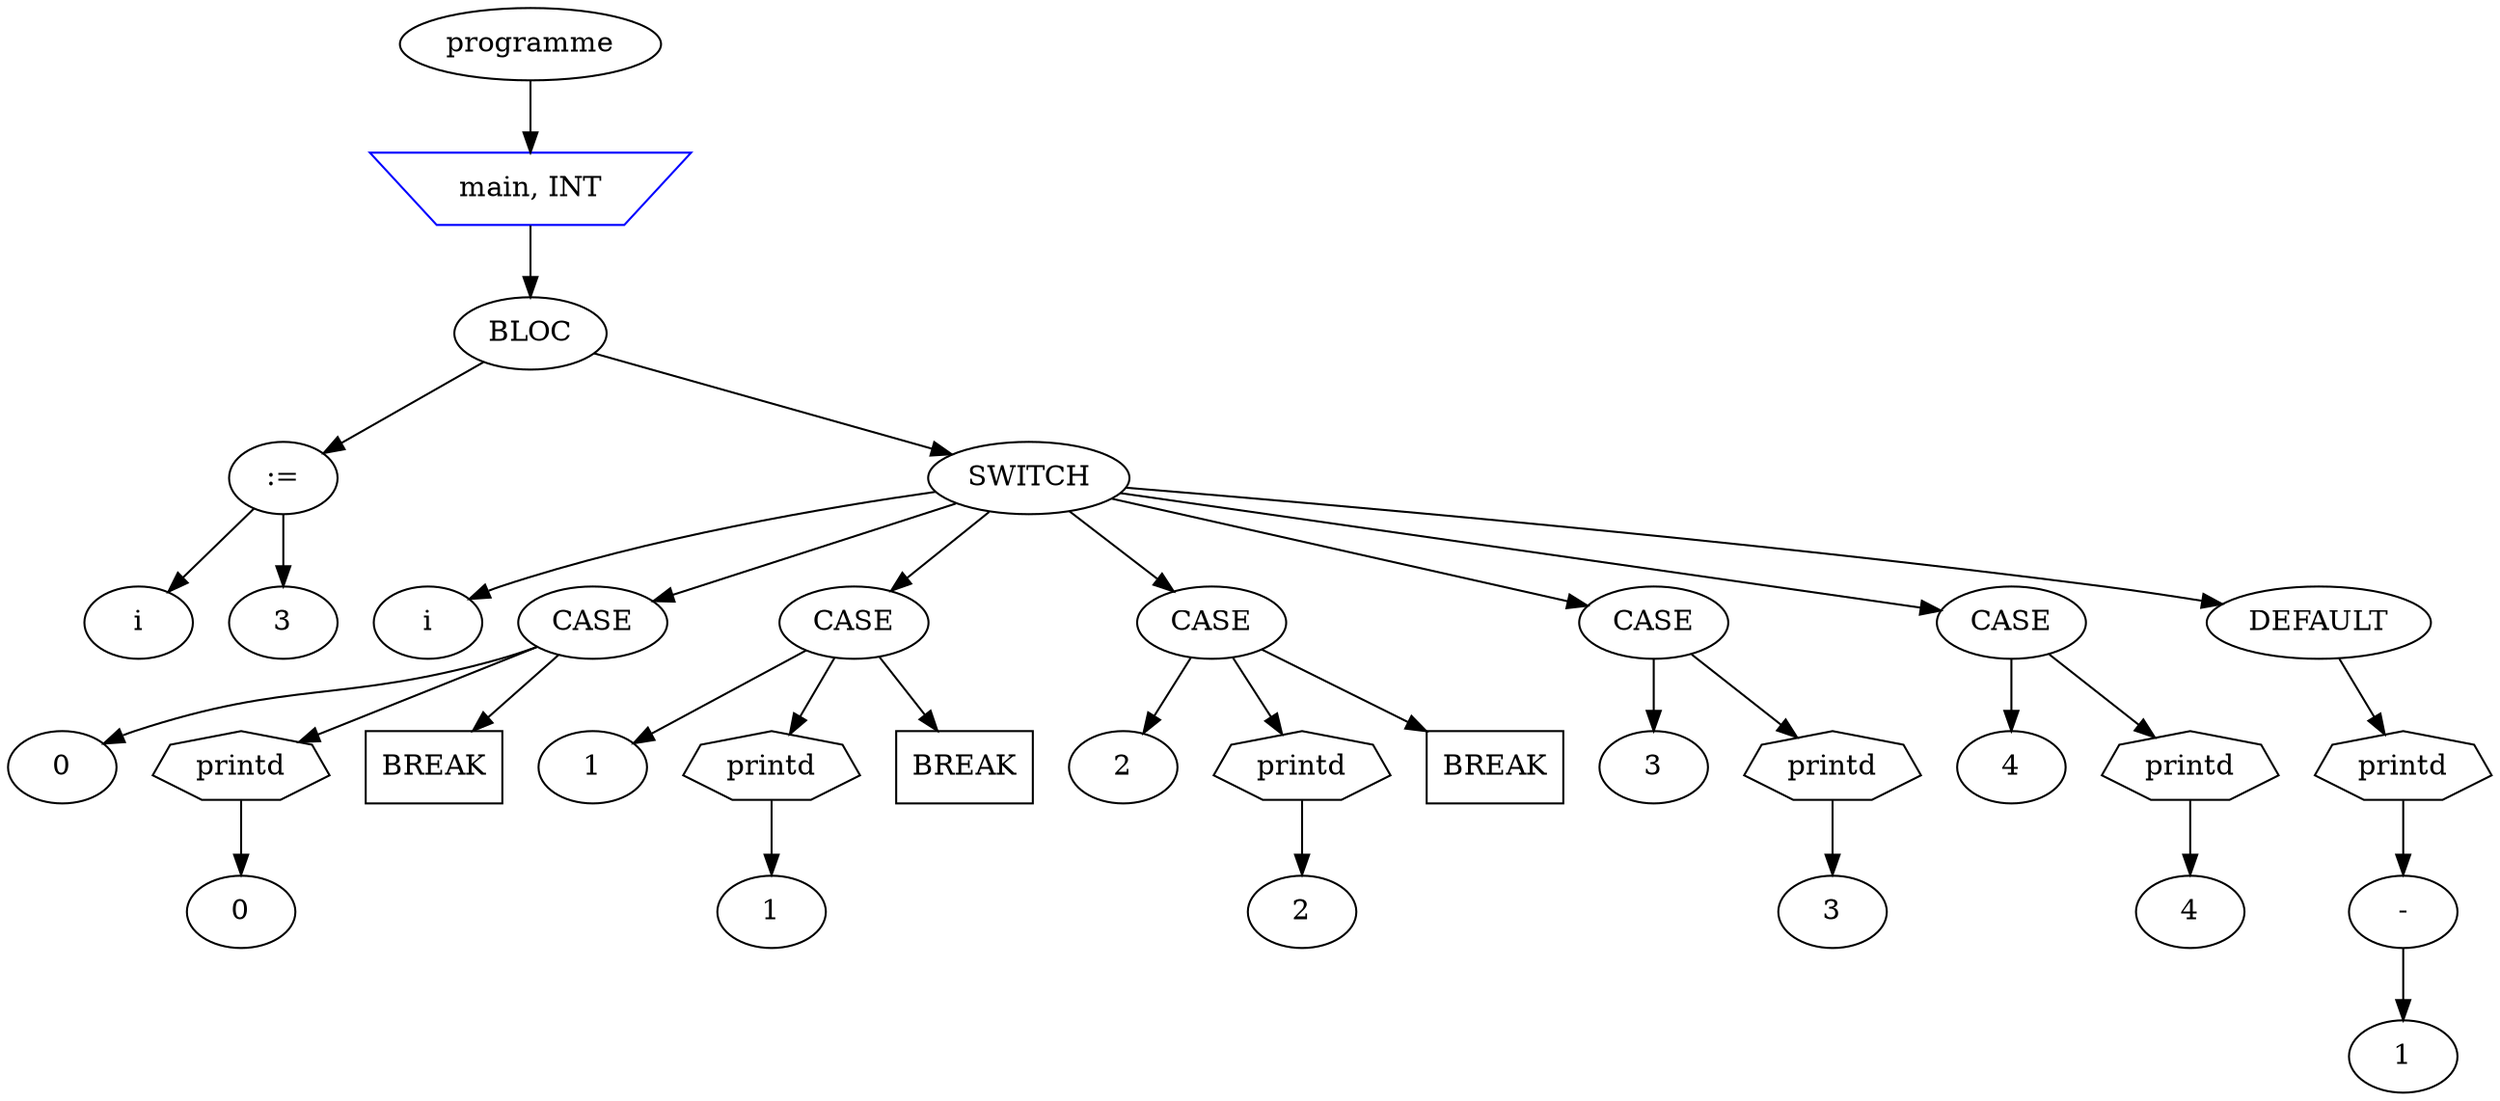 digraph exempleminiC {
	node_0 [label ="programme"]
	node_1 [label ="main, INT" shape=invtrapezium color=blue]
	node_2 [label ="BLOC"]
	node_3 [label =":="]
	node_4 [label ="i"]
	node_5 [label ="3"]
	node_6 [label ="SWITCH"]
	node_7 [label ="i"]
	node_8 [label ="CASE"]
	node_9 [label ="0"]
	node_10 [label ="printd" shape=septagon]
	node_11 [label ="0"]
	node_12 [label ="BREAK" shape = box]
	node_13 [label ="CASE"]
	node_14 [label ="1"]
	node_15 [label ="printd" shape=septagon]
	node_16 [label ="1"]
	node_17 [label ="BREAK" shape = box]
	node_18 [label ="CASE"]
	node_19 [label ="2"]
	node_20 [label ="printd" shape=septagon]
	node_21 [label ="2"]
	node_22 [label ="BREAK" shape = box]
	node_23 [label ="CASE"]
	node_24 [label ="3"]
	node_25 [label ="printd" shape=septagon]
	node_26 [label ="3"]
	node_27 [label ="CASE"]
	node_28 [label ="4"]
	node_29 [label ="printd" shape=septagon]
	node_30 [label ="4"]
	node_31 [label ="DEFAULT"]
	node_32 [label ="printd" shape=septagon]
	node_33 [label ="-"]
	node_34 [label ="1"]
	node_0 -> node_1
	node_1 -> node_2
	node_2 -> node_3
	node_3 -> node_4
	node_3 -> node_5
	node_2 -> node_6
	node_6 -> node_7
	node_6 -> node_8
	node_8 -> node_9
	node_8 -> node_10
	node_10 -> node_11
	node_8 -> node_12
	node_6 -> node_13
	node_13 -> node_14
	node_13 -> node_15
	node_15 -> node_16
	node_13 -> node_17
	node_6 -> node_18
	node_18 -> node_19
	node_18 -> node_20
	node_20 -> node_21
	node_18 -> node_22
	node_6 -> node_23
	node_23 -> node_24
	node_23 -> node_25
	node_25 -> node_26
	node_6 -> node_27
	node_27 -> node_28
	node_27 -> node_29
	node_29 -> node_30
	node_6 -> node_31
	node_31 -> node_32
	node_32 -> node_33
	node_33 -> node_34

}